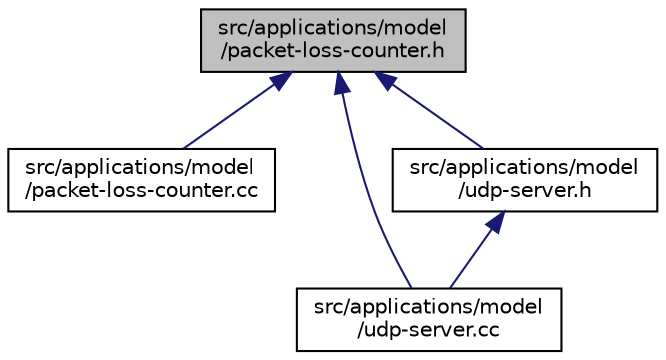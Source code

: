 digraph "src/applications/model/packet-loss-counter.h"
{
 // LATEX_PDF_SIZE
  edge [fontname="Helvetica",fontsize="10",labelfontname="Helvetica",labelfontsize="10"];
  node [fontname="Helvetica",fontsize="10",shape=record];
  Node1 [label="src/applications/model\l/packet-loss-counter.h",height=0.2,width=0.4,color="black", fillcolor="grey75", style="filled", fontcolor="black",tooltip=" "];
  Node1 -> Node2 [dir="back",color="midnightblue",fontsize="10",style="solid",fontname="Helvetica"];
  Node2 [label="src/applications/model\l/packet-loss-counter.cc",height=0.2,width=0.4,color="black", fillcolor="white", style="filled",URL="$packet-loss-counter_8cc.html",tooltip=" "];
  Node1 -> Node3 [dir="back",color="midnightblue",fontsize="10",style="solid",fontname="Helvetica"];
  Node3 [label="src/applications/model\l/udp-server.cc",height=0.2,width=0.4,color="black", fillcolor="white", style="filled",URL="$udp-server_8cc.html",tooltip=" "];
  Node1 -> Node4 [dir="back",color="midnightblue",fontsize="10",style="solid",fontname="Helvetica"];
  Node4 [label="src/applications/model\l/udp-server.h",height=0.2,width=0.4,color="black", fillcolor="white", style="filled",URL="$udp-server_8h.html",tooltip=" "];
  Node4 -> Node3 [dir="back",color="midnightblue",fontsize="10",style="solid",fontname="Helvetica"];
}
